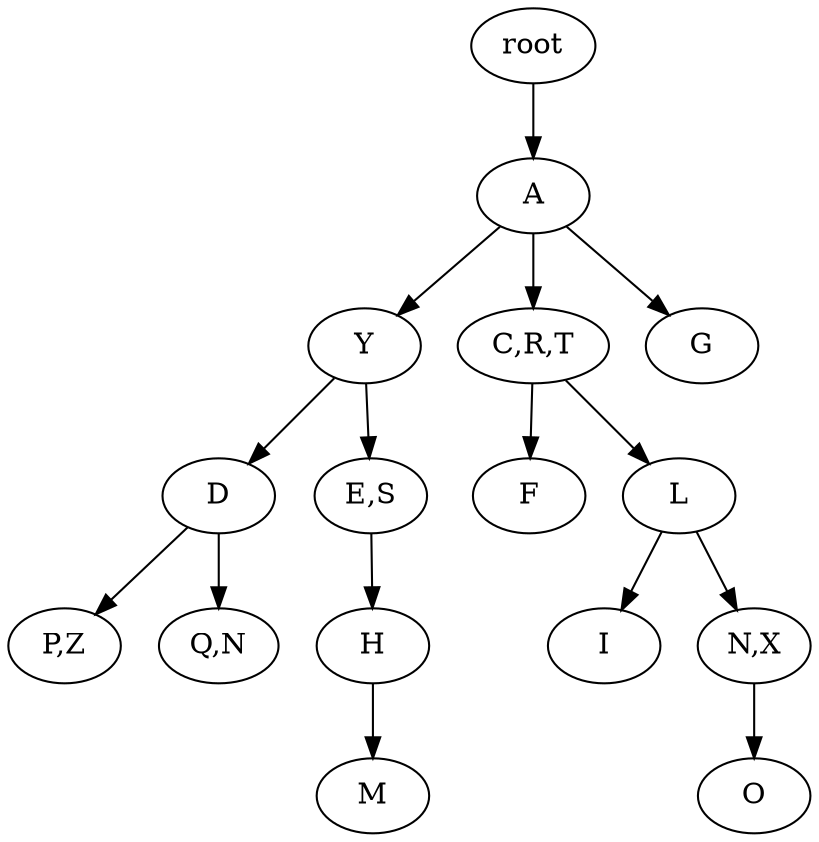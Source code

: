 strict digraph G {
	graph [name=G];
	0	 [label=root];
	1	 [label=A];
	0 -> 1;
	2	 [label=Y];
	1 -> 2;
	3	 [label="C,R,T"];
	1 -> 3;
	7	 [label=G];
	1 -> 7;
	4	 [label=D];
	2 -> 4;
	5	 [label="E,S"];
	2 -> 5;
	6	 [label=F];
	3 -> 6;
	10	 [label=L];
	3 -> 10;
	14	 [label="P,Z"];
	4 -> 14;
	15	 [label="Q,N"];
	4 -> 15;
	8	 [label=H];
	5 -> 8;
	9	 [label=M];
	8 -> 9;
	11	 [label=I];
	10 -> 11;
	12	 [label="N,X"];
	10 -> 12;
	13	 [label=O];
	12 -> 13;
}
